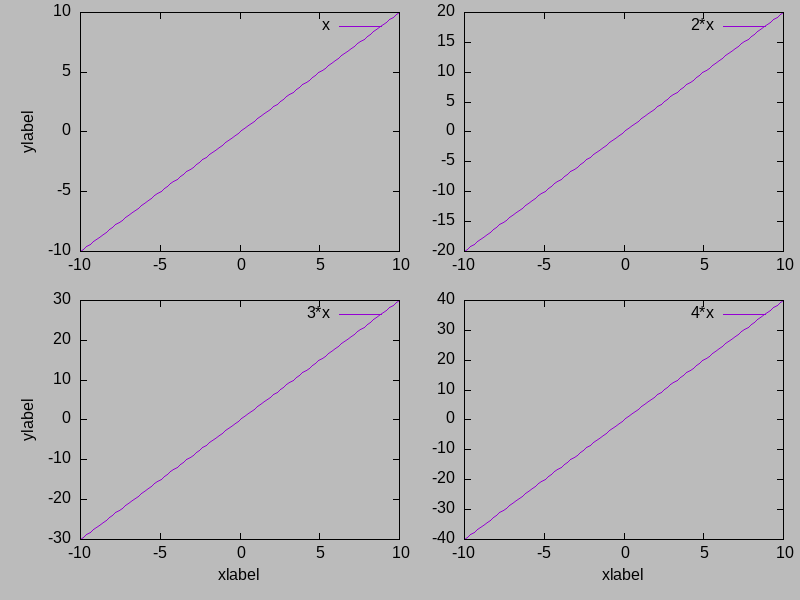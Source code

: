 # clear; gnuplot multiplot4.gp; rm *~; open multiplot4.png

set terminal png size 800,600 background rgb '#bbbbbb'
set output 'multiplot4.png'

set multiplot layout 2,2 \
              margins 0.1,0.98,0.1,0.98 \
              spacing 0.08,0.08

set ylabel 'ylabel'
plot x

unset ylabel
plot 2*x

set ylabel 'ylabel'
set xlabel 'xlabel'
plot 3*x

unset ylabel
plot 4*x
unset multiplot

